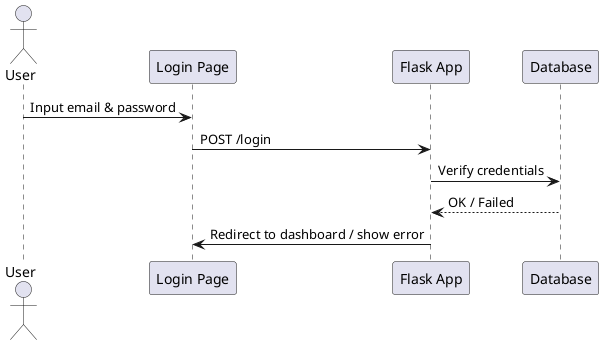 @startuml
actor User
participant "Login Page" as UI
participant "Flask App" as App
participant "Database"

User -> UI : Input email & password
UI -> App : POST /login
App -> Database : Verify credentials
Database --> App : OK / Failed
App -> UI : Redirect to dashboard / show error
@enduml
